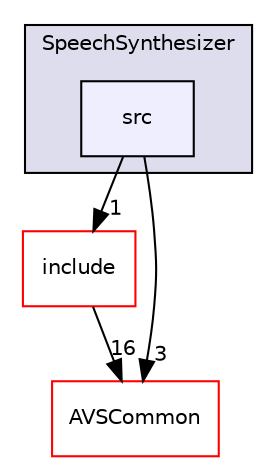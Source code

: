 digraph "/workplace/avs-device-sdk/CapabilityAgents/SpeechSynthesizer/src" {
  compound=true
  node [ fontsize="10", fontname="Helvetica"];
  edge [ labelfontsize="10", labelfontname="Helvetica"];
  subgraph clusterdir_097c79eef3239c0772ccd3b4f7a59e99 {
    graph [ bgcolor="#ddddee", pencolor="black", label="SpeechSynthesizer" fontname="Helvetica", fontsize="10", URL="dir_097c79eef3239c0772ccd3b4f7a59e99.html"]
  dir_4d08ef978c1a216cc332b97de961dd1c [shape=box, label="src", style="filled", fillcolor="#eeeeff", pencolor="black", URL="dir_4d08ef978c1a216cc332b97de961dd1c.html"];
  }
  dir_6e2730d153b793e6456d6b6cc64aaf73 [shape=box label="include" fillcolor="white" style="filled" color="red" URL="dir_6e2730d153b793e6456d6b6cc64aaf73.html"];
  dir_13e65effb2bde530b17b3d5eefcd0266 [shape=box label="AVSCommon" fillcolor="white" style="filled" color="red" URL="dir_13e65effb2bde530b17b3d5eefcd0266.html"];
  dir_6e2730d153b793e6456d6b6cc64aaf73->dir_13e65effb2bde530b17b3d5eefcd0266 [headlabel="16", labeldistance=1.5 headhref="dir_000195_000015.html"];
  dir_4d08ef978c1a216cc332b97de961dd1c->dir_6e2730d153b793e6456d6b6cc64aaf73 [headlabel="1", labeldistance=1.5 headhref="dir_000197_000195.html"];
  dir_4d08ef978c1a216cc332b97de961dd1c->dir_13e65effb2bde530b17b3d5eefcd0266 [headlabel="3", labeldistance=1.5 headhref="dir_000197_000015.html"];
}
